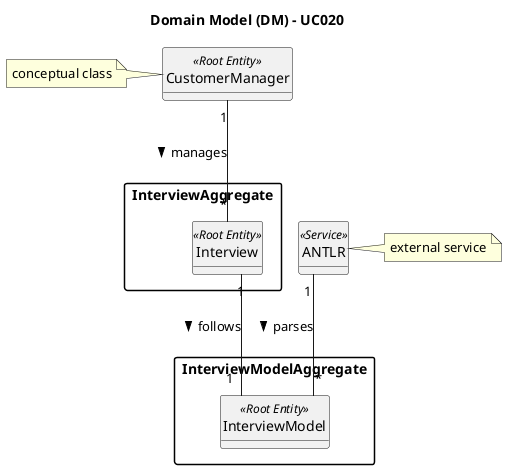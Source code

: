 @startuml

skinparam packageStyle rectangle
skinparam shadowing false
skinparam linetype ortho

skinparam classAttributeIconSize 0

hide circle
hide methods

title Domain Model (DM) - UC020

class CustomerManager <<Root Entity>>
note left of CustomerManager : conceptual class

class ANTLR <<Service>>
note right of ANTLR : external service

package InterviewAggregate {
    class Interview <<Root Entity>>
}

package InterviewModelAggregate {
    class InterviewModel <<Root Entity>>
}

CustomerManager "1" --- "*" Interview : manages >
Interview "1" --- "1" InterviewModel : follows >
ANTLR "1" --- "*" InterviewModel : parses >

@enduml